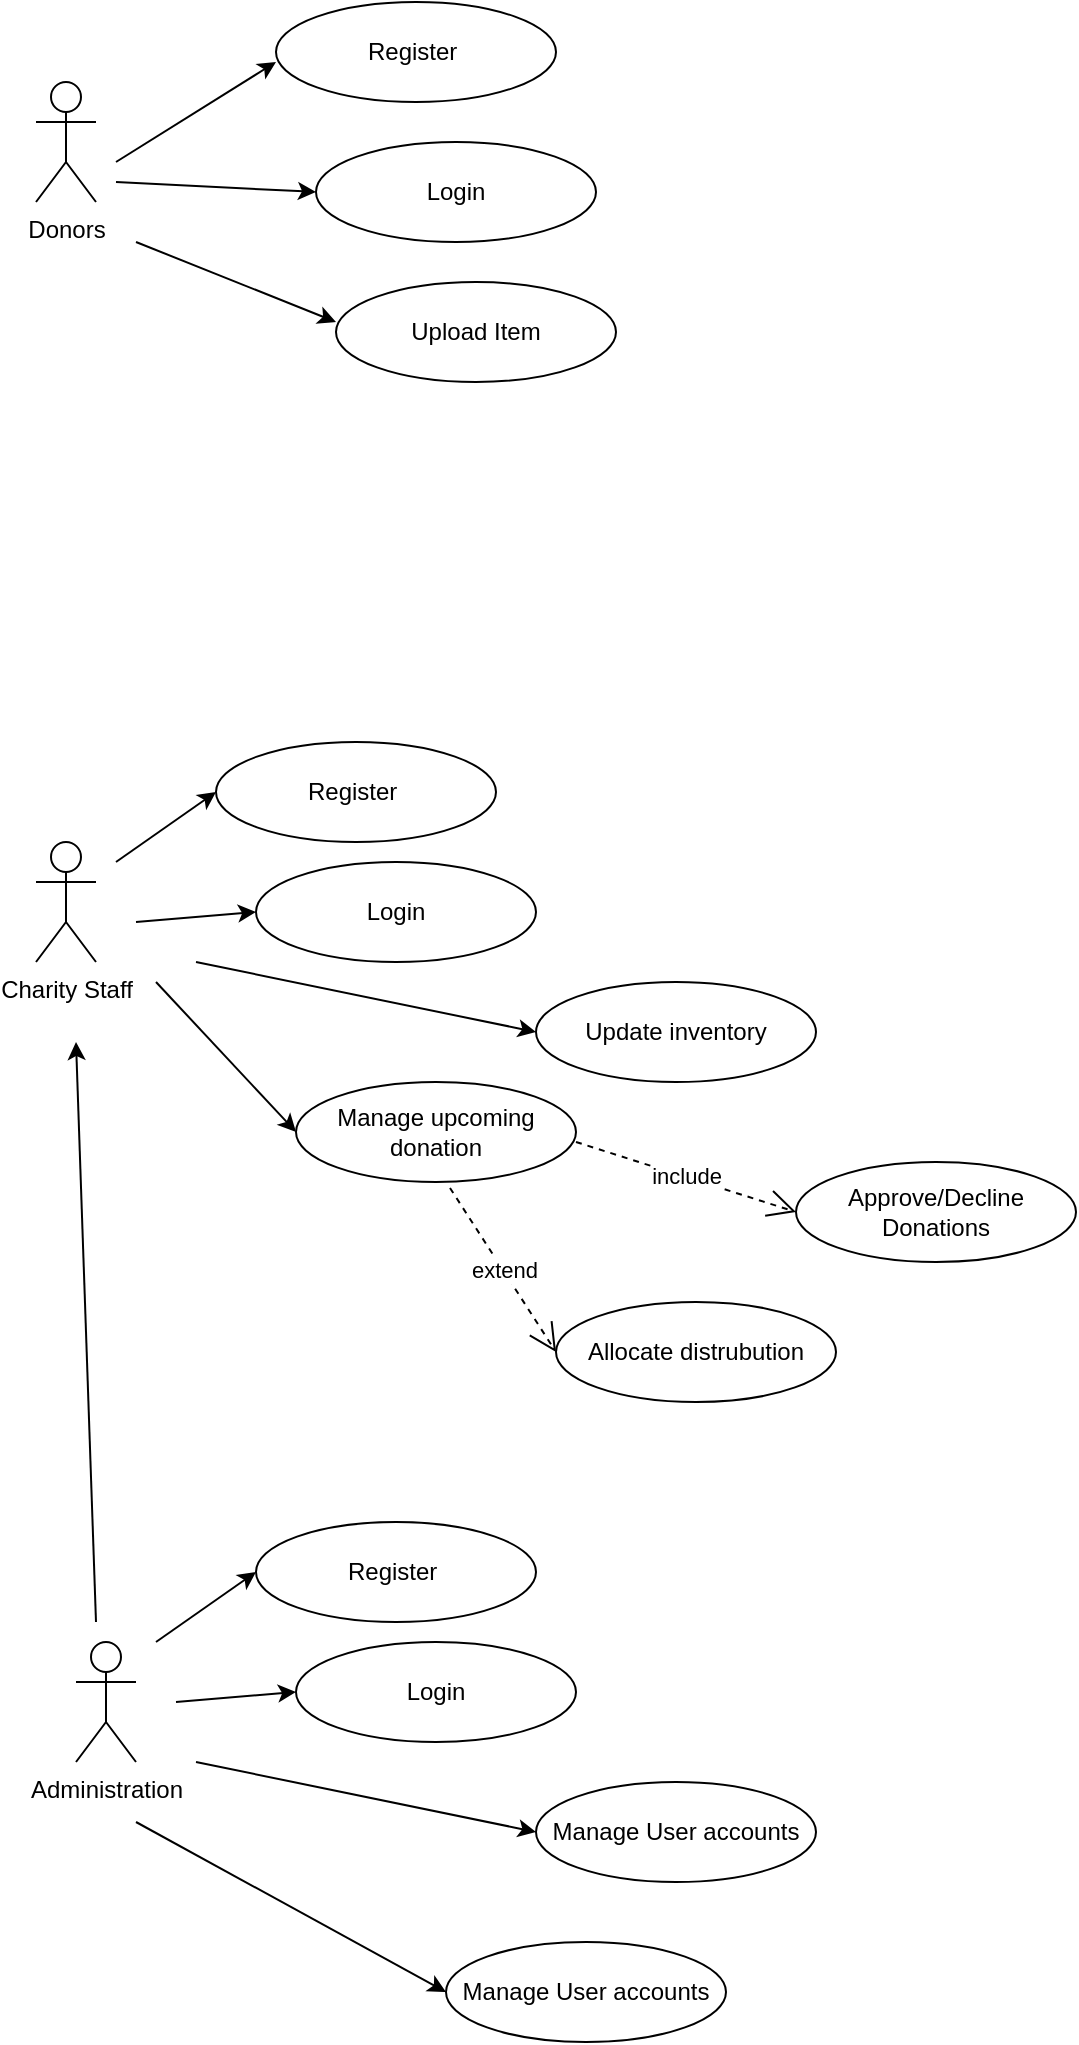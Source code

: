 <mxfile version="28.2.5">
  <diagram name="Page-1" id="hmZimZN0aDawXbLQb7eR">
    <mxGraphModel dx="976" dy="581" grid="1" gridSize="10" guides="1" tooltips="1" connect="1" arrows="1" fold="1" page="1" pageScale="1" pageWidth="827" pageHeight="1169" math="0" shadow="0">
      <root>
        <mxCell id="0" />
        <mxCell id="1" parent="0" />
        <mxCell id="zJHXJ4v1l1EWyWn7uHD2-1" value="Donors" style="shape=umlActor;verticalLabelPosition=bottom;verticalAlign=top;html=1;outlineConnect=0;" vertex="1" parent="1">
          <mxGeometry x="80" y="90" width="30" height="60" as="geometry" />
        </mxCell>
        <mxCell id="zJHXJ4v1l1EWyWn7uHD2-2" value="Charity Staff" style="shape=umlActor;verticalLabelPosition=bottom;verticalAlign=top;html=1;outlineConnect=0;" vertex="1" parent="1">
          <mxGeometry x="80" y="470" width="30" height="60" as="geometry" />
        </mxCell>
        <mxCell id="zJHXJ4v1l1EWyWn7uHD2-3" value="Administration" style="shape=umlActor;verticalLabelPosition=bottom;verticalAlign=top;html=1;outlineConnect=0;" vertex="1" parent="1">
          <mxGeometry x="100" y="870" width="30" height="60" as="geometry" />
        </mxCell>
        <mxCell id="zJHXJ4v1l1EWyWn7uHD2-12" value="" style="endArrow=classic;html=1;rounded=0;" edge="1" parent="1">
          <mxGeometry width="50" height="50" relative="1" as="geometry">
            <mxPoint x="120" y="130" as="sourcePoint" />
            <mxPoint x="200" y="80" as="targetPoint" />
          </mxGeometry>
        </mxCell>
        <mxCell id="zJHXJ4v1l1EWyWn7uHD2-13" value="Register&amp;nbsp;" style="ellipse;whiteSpace=wrap;html=1;" vertex="1" parent="1">
          <mxGeometry x="200" y="50" width="140" height="50" as="geometry" />
        </mxCell>
        <mxCell id="zJHXJ4v1l1EWyWn7uHD2-15" value="Login" style="ellipse;whiteSpace=wrap;html=1;" vertex="1" parent="1">
          <mxGeometry x="220" y="120" width="140" height="50" as="geometry" />
        </mxCell>
        <mxCell id="zJHXJ4v1l1EWyWn7uHD2-16" value="" style="endArrow=classic;html=1;rounded=0;entryX=0;entryY=0.5;entryDx=0;entryDy=0;" edge="1" parent="1" target="zJHXJ4v1l1EWyWn7uHD2-15">
          <mxGeometry width="50" height="50" relative="1" as="geometry">
            <mxPoint x="120" y="140" as="sourcePoint" />
            <mxPoint x="230" y="100" as="targetPoint" />
          </mxGeometry>
        </mxCell>
        <mxCell id="zJHXJ4v1l1EWyWn7uHD2-17" value="" style="endArrow=classic;html=1;rounded=0;" edge="1" parent="1">
          <mxGeometry width="50" height="50" relative="1" as="geometry">
            <mxPoint x="130" y="170" as="sourcePoint" />
            <mxPoint x="230" y="210" as="targetPoint" />
          </mxGeometry>
        </mxCell>
        <mxCell id="zJHXJ4v1l1EWyWn7uHD2-18" value="Upload Item" style="ellipse;whiteSpace=wrap;html=1;" vertex="1" parent="1">
          <mxGeometry x="230" y="190" width="140" height="50" as="geometry" />
        </mxCell>
        <mxCell id="zJHXJ4v1l1EWyWn7uHD2-19" value="" style="endArrow=classic;html=1;rounded=0;entryX=0;entryY=0.5;entryDx=0;entryDy=0;" edge="1" parent="1" target="zJHXJ4v1l1EWyWn7uHD2-20">
          <mxGeometry width="50" height="50" relative="1" as="geometry">
            <mxPoint x="120" y="480" as="sourcePoint" />
            <mxPoint x="210" y="450" as="targetPoint" />
          </mxGeometry>
        </mxCell>
        <mxCell id="zJHXJ4v1l1EWyWn7uHD2-20" value="Register&amp;nbsp;" style="ellipse;whiteSpace=wrap;html=1;" vertex="1" parent="1">
          <mxGeometry x="170" y="420" width="140" height="50" as="geometry" />
        </mxCell>
        <mxCell id="zJHXJ4v1l1EWyWn7uHD2-21" value="" style="endArrow=classic;html=1;rounded=0;entryX=0;entryY=0.5;entryDx=0;entryDy=0;" edge="1" parent="1" target="zJHXJ4v1l1EWyWn7uHD2-22">
          <mxGeometry width="50" height="50" relative="1" as="geometry">
            <mxPoint x="130" y="510" as="sourcePoint" />
            <mxPoint x="230" y="490" as="targetPoint" />
          </mxGeometry>
        </mxCell>
        <mxCell id="zJHXJ4v1l1EWyWn7uHD2-22" value="Login" style="ellipse;whiteSpace=wrap;html=1;" vertex="1" parent="1">
          <mxGeometry x="190" y="480" width="140" height="50" as="geometry" />
        </mxCell>
        <mxCell id="zJHXJ4v1l1EWyWn7uHD2-23" value="" style="endArrow=classic;html=1;rounded=0;entryX=0;entryY=0.5;entryDx=0;entryDy=0;" edge="1" parent="1" target="zJHXJ4v1l1EWyWn7uHD2-24">
          <mxGeometry width="50" height="50" relative="1" as="geometry">
            <mxPoint x="140" y="540" as="sourcePoint" />
            <mxPoint x="220" y="580" as="targetPoint" />
          </mxGeometry>
        </mxCell>
        <mxCell id="zJHXJ4v1l1EWyWn7uHD2-24" value="Manage upcoming donation" style="ellipse;whiteSpace=wrap;html=1;" vertex="1" parent="1">
          <mxGeometry x="210" y="590" width="140" height="50" as="geometry" />
        </mxCell>
        <mxCell id="zJHXJ4v1l1EWyWn7uHD2-25" value="" style="endArrow=classic;html=1;rounded=0;entryX=0;entryY=0.5;entryDx=0;entryDy=0;" edge="1" parent="1" target="zJHXJ4v1l1EWyWn7uHD2-26">
          <mxGeometry width="50" height="50" relative="1" as="geometry">
            <mxPoint x="160" y="530" as="sourcePoint" />
            <mxPoint x="340" y="530" as="targetPoint" />
          </mxGeometry>
        </mxCell>
        <mxCell id="zJHXJ4v1l1EWyWn7uHD2-26" value="Update inventory" style="ellipse;whiteSpace=wrap;html=1;" vertex="1" parent="1">
          <mxGeometry x="330" y="540" width="140" height="50" as="geometry" />
        </mxCell>
        <mxCell id="zJHXJ4v1l1EWyWn7uHD2-28" value="Approve/Decline Donations" style="ellipse;whiteSpace=wrap;html=1;" vertex="1" parent="1">
          <mxGeometry x="460" y="630" width="140" height="50" as="geometry" />
        </mxCell>
        <mxCell id="zJHXJ4v1l1EWyWn7uHD2-30" value="include" style="endArrow=open;endSize=12;dashed=1;html=1;rounded=0;entryX=0;entryY=0.5;entryDx=0;entryDy=0;" edge="1" parent="1" target="zJHXJ4v1l1EWyWn7uHD2-28">
          <mxGeometry width="160" relative="1" as="geometry">
            <mxPoint x="350" y="620" as="sourcePoint" />
            <mxPoint x="510" y="620" as="targetPoint" />
          </mxGeometry>
        </mxCell>
        <mxCell id="zJHXJ4v1l1EWyWn7uHD2-31" value="Allocate distrubution" style="ellipse;whiteSpace=wrap;html=1;" vertex="1" parent="1">
          <mxGeometry x="340" y="700" width="140" height="50" as="geometry" />
        </mxCell>
        <mxCell id="zJHXJ4v1l1EWyWn7uHD2-32" value="extend" style="endArrow=open;endSize=12;dashed=1;html=1;rounded=0;entryX=0;entryY=0.5;entryDx=0;entryDy=0;exitX=0.55;exitY=1.06;exitDx=0;exitDy=0;exitPerimeter=0;" edge="1" parent="1" target="zJHXJ4v1l1EWyWn7uHD2-31" source="zJHXJ4v1l1EWyWn7uHD2-24">
          <mxGeometry width="160" relative="1" as="geometry">
            <mxPoint x="230" y="690" as="sourcePoint" />
            <mxPoint x="390" y="690" as="targetPoint" />
          </mxGeometry>
        </mxCell>
        <mxCell id="zJHXJ4v1l1EWyWn7uHD2-34" value="" style="endArrow=classic;html=1;rounded=0;entryX=0;entryY=0.5;entryDx=0;entryDy=0;" edge="1" parent="1" target="zJHXJ4v1l1EWyWn7uHD2-35">
          <mxGeometry width="50" height="50" relative="1" as="geometry">
            <mxPoint x="140" y="870" as="sourcePoint" />
            <mxPoint x="230" y="840" as="targetPoint" />
          </mxGeometry>
        </mxCell>
        <mxCell id="zJHXJ4v1l1EWyWn7uHD2-35" value="Register&amp;nbsp;" style="ellipse;whiteSpace=wrap;html=1;" vertex="1" parent="1">
          <mxGeometry x="190" y="810" width="140" height="50" as="geometry" />
        </mxCell>
        <mxCell id="zJHXJ4v1l1EWyWn7uHD2-36" value="" style="endArrow=classic;html=1;rounded=0;entryX=0;entryY=0.5;entryDx=0;entryDy=0;" edge="1" parent="1" target="zJHXJ4v1l1EWyWn7uHD2-37">
          <mxGeometry width="50" height="50" relative="1" as="geometry">
            <mxPoint x="150" y="900" as="sourcePoint" />
            <mxPoint x="250" y="880" as="targetPoint" />
          </mxGeometry>
        </mxCell>
        <mxCell id="zJHXJ4v1l1EWyWn7uHD2-37" value="Login" style="ellipse;whiteSpace=wrap;html=1;" vertex="1" parent="1">
          <mxGeometry x="210" y="870" width="140" height="50" as="geometry" />
        </mxCell>
        <mxCell id="zJHXJ4v1l1EWyWn7uHD2-38" value="" style="endArrow=classic;html=1;rounded=0;entryX=0;entryY=0.5;entryDx=0;entryDy=0;" edge="1" parent="1" target="zJHXJ4v1l1EWyWn7uHD2-39">
          <mxGeometry width="50" height="50" relative="1" as="geometry">
            <mxPoint x="160" y="930" as="sourcePoint" />
            <mxPoint x="340" y="930" as="targetPoint" />
          </mxGeometry>
        </mxCell>
        <mxCell id="zJHXJ4v1l1EWyWn7uHD2-39" value="Manage User accounts" style="ellipse;whiteSpace=wrap;html=1;" vertex="1" parent="1">
          <mxGeometry x="330" y="940" width="140" height="50" as="geometry" />
        </mxCell>
        <mxCell id="zJHXJ4v1l1EWyWn7uHD2-40" value="" style="endArrow=classic;html=1;rounded=0;" edge="1" parent="1">
          <mxGeometry width="50" height="50" relative="1" as="geometry">
            <mxPoint x="110" y="860" as="sourcePoint" />
            <mxPoint x="100" y="570" as="targetPoint" />
          </mxGeometry>
        </mxCell>
        <mxCell id="zJHXJ4v1l1EWyWn7uHD2-41" value="" style="endArrow=classic;html=1;rounded=0;entryX=0;entryY=0.5;entryDx=0;entryDy=0;" edge="1" parent="1" target="zJHXJ4v1l1EWyWn7uHD2-42">
          <mxGeometry width="50" height="50" relative="1" as="geometry">
            <mxPoint x="130" y="960" as="sourcePoint" />
            <mxPoint x="295" y="1010" as="targetPoint" />
          </mxGeometry>
        </mxCell>
        <mxCell id="zJHXJ4v1l1EWyWn7uHD2-42" value="Manage User accounts" style="ellipse;whiteSpace=wrap;html=1;" vertex="1" parent="1">
          <mxGeometry x="285" y="1020" width="140" height="50" as="geometry" />
        </mxCell>
      </root>
    </mxGraphModel>
  </diagram>
</mxfile>
